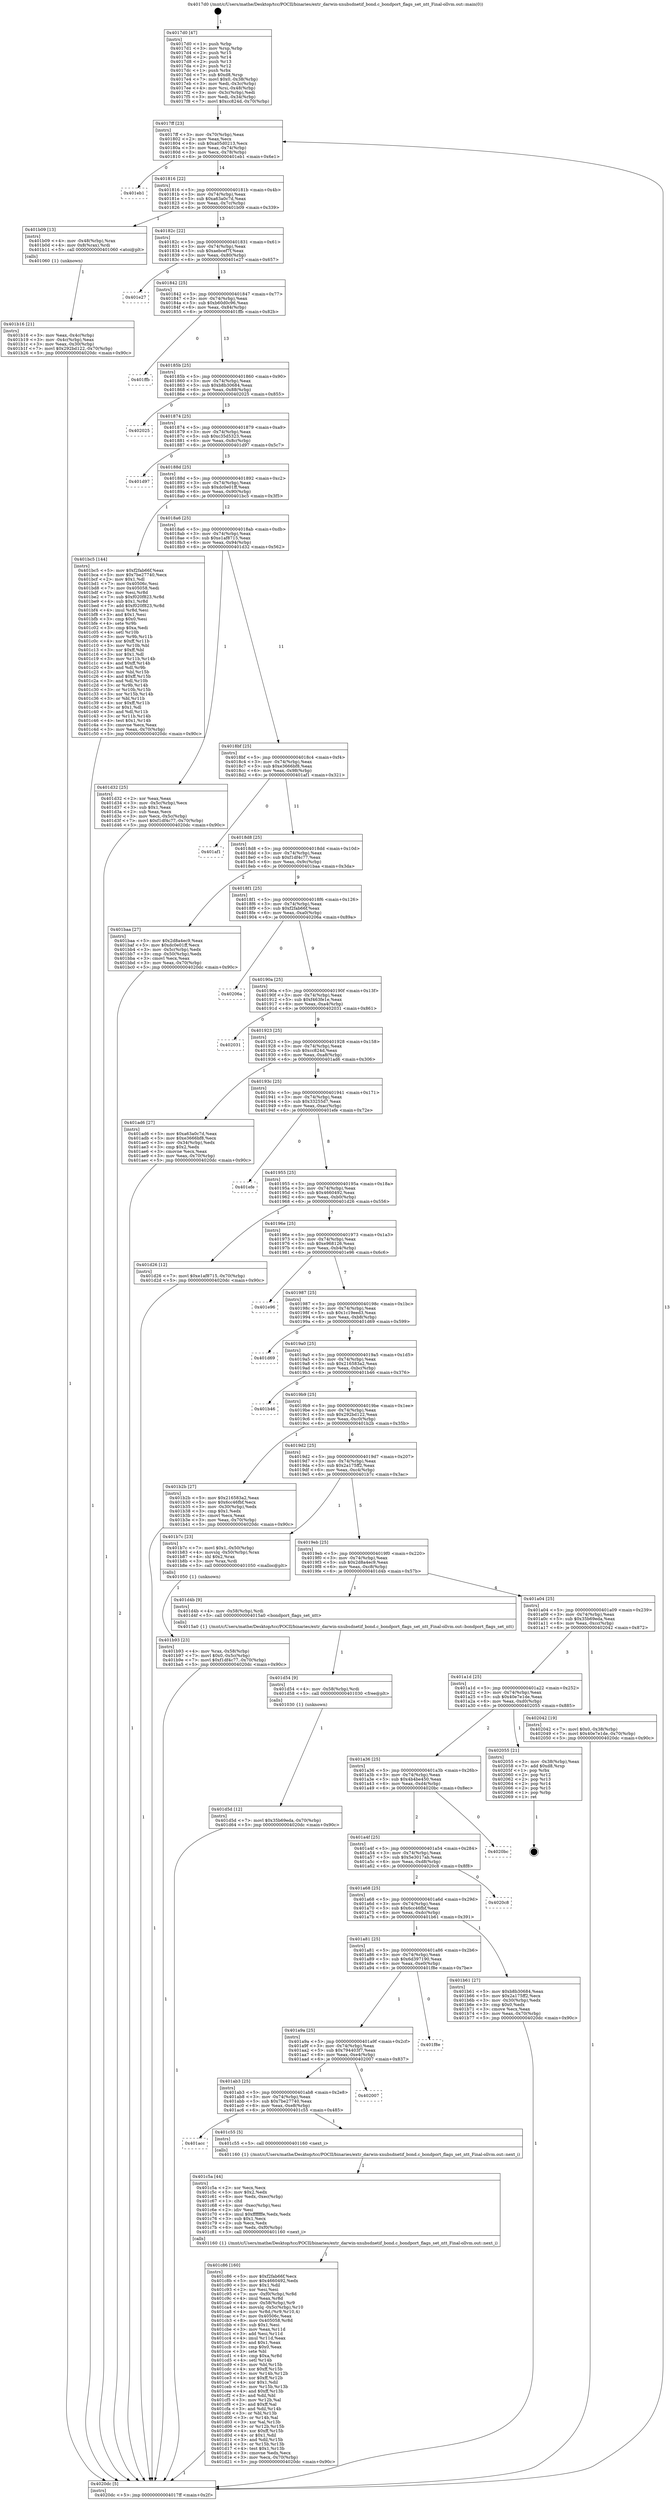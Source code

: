 digraph "0x4017d0" {
  label = "0x4017d0 (/mnt/c/Users/mathe/Desktop/tcc/POCII/binaries/extr_darwin-xnubsdnetif_bond.c_bondport_flags_set_ntt_Final-ollvm.out::main(0))"
  labelloc = "t"
  node[shape=record]

  Entry [label="",width=0.3,height=0.3,shape=circle,fillcolor=black,style=filled]
  "0x4017ff" [label="{
     0x4017ff [23]\l
     | [instrs]\l
     &nbsp;&nbsp;0x4017ff \<+3\>: mov -0x70(%rbp),%eax\l
     &nbsp;&nbsp;0x401802 \<+2\>: mov %eax,%ecx\l
     &nbsp;&nbsp;0x401804 \<+6\>: sub $0xa05d0213,%ecx\l
     &nbsp;&nbsp;0x40180a \<+3\>: mov %eax,-0x74(%rbp)\l
     &nbsp;&nbsp;0x40180d \<+3\>: mov %ecx,-0x78(%rbp)\l
     &nbsp;&nbsp;0x401810 \<+6\>: je 0000000000401eb1 \<main+0x6e1\>\l
  }"]
  "0x401eb1" [label="{
     0x401eb1\l
  }", style=dashed]
  "0x401816" [label="{
     0x401816 [22]\l
     | [instrs]\l
     &nbsp;&nbsp;0x401816 \<+5\>: jmp 000000000040181b \<main+0x4b\>\l
     &nbsp;&nbsp;0x40181b \<+3\>: mov -0x74(%rbp),%eax\l
     &nbsp;&nbsp;0x40181e \<+5\>: sub $0xa63a0c7d,%eax\l
     &nbsp;&nbsp;0x401823 \<+3\>: mov %eax,-0x7c(%rbp)\l
     &nbsp;&nbsp;0x401826 \<+6\>: je 0000000000401b09 \<main+0x339\>\l
  }"]
  Exit [label="",width=0.3,height=0.3,shape=circle,fillcolor=black,style=filled,peripheries=2]
  "0x401b09" [label="{
     0x401b09 [13]\l
     | [instrs]\l
     &nbsp;&nbsp;0x401b09 \<+4\>: mov -0x48(%rbp),%rax\l
     &nbsp;&nbsp;0x401b0d \<+4\>: mov 0x8(%rax),%rdi\l
     &nbsp;&nbsp;0x401b11 \<+5\>: call 0000000000401060 \<atoi@plt\>\l
     | [calls]\l
     &nbsp;&nbsp;0x401060 \{1\} (unknown)\l
  }"]
  "0x40182c" [label="{
     0x40182c [22]\l
     | [instrs]\l
     &nbsp;&nbsp;0x40182c \<+5\>: jmp 0000000000401831 \<main+0x61\>\l
     &nbsp;&nbsp;0x401831 \<+3\>: mov -0x74(%rbp),%eax\l
     &nbsp;&nbsp;0x401834 \<+5\>: sub $0xaebcef7f,%eax\l
     &nbsp;&nbsp;0x401839 \<+3\>: mov %eax,-0x80(%rbp)\l
     &nbsp;&nbsp;0x40183c \<+6\>: je 0000000000401e27 \<main+0x657\>\l
  }"]
  "0x401d5d" [label="{
     0x401d5d [12]\l
     | [instrs]\l
     &nbsp;&nbsp;0x401d5d \<+7\>: movl $0x35b69eda,-0x70(%rbp)\l
     &nbsp;&nbsp;0x401d64 \<+5\>: jmp 00000000004020dc \<main+0x90c\>\l
  }"]
  "0x401e27" [label="{
     0x401e27\l
  }", style=dashed]
  "0x401842" [label="{
     0x401842 [25]\l
     | [instrs]\l
     &nbsp;&nbsp;0x401842 \<+5\>: jmp 0000000000401847 \<main+0x77\>\l
     &nbsp;&nbsp;0x401847 \<+3\>: mov -0x74(%rbp),%eax\l
     &nbsp;&nbsp;0x40184a \<+5\>: sub $0xb60d0c96,%eax\l
     &nbsp;&nbsp;0x40184f \<+6\>: mov %eax,-0x84(%rbp)\l
     &nbsp;&nbsp;0x401855 \<+6\>: je 0000000000401ffb \<main+0x82b\>\l
  }"]
  "0x401d54" [label="{
     0x401d54 [9]\l
     | [instrs]\l
     &nbsp;&nbsp;0x401d54 \<+4\>: mov -0x58(%rbp),%rdi\l
     &nbsp;&nbsp;0x401d58 \<+5\>: call 0000000000401030 \<free@plt\>\l
     | [calls]\l
     &nbsp;&nbsp;0x401030 \{1\} (unknown)\l
  }"]
  "0x401ffb" [label="{
     0x401ffb\l
  }", style=dashed]
  "0x40185b" [label="{
     0x40185b [25]\l
     | [instrs]\l
     &nbsp;&nbsp;0x40185b \<+5\>: jmp 0000000000401860 \<main+0x90\>\l
     &nbsp;&nbsp;0x401860 \<+3\>: mov -0x74(%rbp),%eax\l
     &nbsp;&nbsp;0x401863 \<+5\>: sub $0xb8b30684,%eax\l
     &nbsp;&nbsp;0x401868 \<+6\>: mov %eax,-0x88(%rbp)\l
     &nbsp;&nbsp;0x40186e \<+6\>: je 0000000000402025 \<main+0x855\>\l
  }"]
  "0x401c86" [label="{
     0x401c86 [160]\l
     | [instrs]\l
     &nbsp;&nbsp;0x401c86 \<+5\>: mov $0xf2fab66f,%ecx\l
     &nbsp;&nbsp;0x401c8b \<+5\>: mov $0x4660492,%edx\l
     &nbsp;&nbsp;0x401c90 \<+3\>: mov $0x1,%dil\l
     &nbsp;&nbsp;0x401c93 \<+2\>: xor %esi,%esi\l
     &nbsp;&nbsp;0x401c95 \<+7\>: mov -0xf0(%rbp),%r8d\l
     &nbsp;&nbsp;0x401c9c \<+4\>: imul %eax,%r8d\l
     &nbsp;&nbsp;0x401ca0 \<+4\>: mov -0x58(%rbp),%r9\l
     &nbsp;&nbsp;0x401ca4 \<+4\>: movslq -0x5c(%rbp),%r10\l
     &nbsp;&nbsp;0x401ca8 \<+4\>: mov %r8d,(%r9,%r10,4)\l
     &nbsp;&nbsp;0x401cac \<+7\>: mov 0x40506c,%eax\l
     &nbsp;&nbsp;0x401cb3 \<+8\>: mov 0x405058,%r8d\l
     &nbsp;&nbsp;0x401cbb \<+3\>: sub $0x1,%esi\l
     &nbsp;&nbsp;0x401cbe \<+3\>: mov %eax,%r11d\l
     &nbsp;&nbsp;0x401cc1 \<+3\>: add %esi,%r11d\l
     &nbsp;&nbsp;0x401cc4 \<+4\>: imul %r11d,%eax\l
     &nbsp;&nbsp;0x401cc8 \<+3\>: and $0x1,%eax\l
     &nbsp;&nbsp;0x401ccb \<+3\>: cmp $0x0,%eax\l
     &nbsp;&nbsp;0x401cce \<+3\>: sete %bl\l
     &nbsp;&nbsp;0x401cd1 \<+4\>: cmp $0xa,%r8d\l
     &nbsp;&nbsp;0x401cd5 \<+4\>: setl %r14b\l
     &nbsp;&nbsp;0x401cd9 \<+3\>: mov %bl,%r15b\l
     &nbsp;&nbsp;0x401cdc \<+4\>: xor $0xff,%r15b\l
     &nbsp;&nbsp;0x401ce0 \<+3\>: mov %r14b,%r12b\l
     &nbsp;&nbsp;0x401ce3 \<+4\>: xor $0xff,%r12b\l
     &nbsp;&nbsp;0x401ce7 \<+4\>: xor $0x1,%dil\l
     &nbsp;&nbsp;0x401ceb \<+3\>: mov %r15b,%r13b\l
     &nbsp;&nbsp;0x401cee \<+4\>: and $0xff,%r13b\l
     &nbsp;&nbsp;0x401cf2 \<+3\>: and %dil,%bl\l
     &nbsp;&nbsp;0x401cf5 \<+3\>: mov %r12b,%al\l
     &nbsp;&nbsp;0x401cf8 \<+2\>: and $0xff,%al\l
     &nbsp;&nbsp;0x401cfa \<+3\>: and %dil,%r14b\l
     &nbsp;&nbsp;0x401cfd \<+3\>: or %bl,%r13b\l
     &nbsp;&nbsp;0x401d00 \<+3\>: or %r14b,%al\l
     &nbsp;&nbsp;0x401d03 \<+3\>: xor %al,%r13b\l
     &nbsp;&nbsp;0x401d06 \<+3\>: or %r12b,%r15b\l
     &nbsp;&nbsp;0x401d09 \<+4\>: xor $0xff,%r15b\l
     &nbsp;&nbsp;0x401d0d \<+4\>: or $0x1,%dil\l
     &nbsp;&nbsp;0x401d11 \<+3\>: and %dil,%r15b\l
     &nbsp;&nbsp;0x401d14 \<+3\>: or %r15b,%r13b\l
     &nbsp;&nbsp;0x401d17 \<+4\>: test $0x1,%r13b\l
     &nbsp;&nbsp;0x401d1b \<+3\>: cmovne %edx,%ecx\l
     &nbsp;&nbsp;0x401d1e \<+3\>: mov %ecx,-0x70(%rbp)\l
     &nbsp;&nbsp;0x401d21 \<+5\>: jmp 00000000004020dc \<main+0x90c\>\l
  }"]
  "0x402025" [label="{
     0x402025\l
  }", style=dashed]
  "0x401874" [label="{
     0x401874 [25]\l
     | [instrs]\l
     &nbsp;&nbsp;0x401874 \<+5\>: jmp 0000000000401879 \<main+0xa9\>\l
     &nbsp;&nbsp;0x401879 \<+3\>: mov -0x74(%rbp),%eax\l
     &nbsp;&nbsp;0x40187c \<+5\>: sub $0xc35d5323,%eax\l
     &nbsp;&nbsp;0x401881 \<+6\>: mov %eax,-0x8c(%rbp)\l
     &nbsp;&nbsp;0x401887 \<+6\>: je 0000000000401d97 \<main+0x5c7\>\l
  }"]
  "0x401c5a" [label="{
     0x401c5a [44]\l
     | [instrs]\l
     &nbsp;&nbsp;0x401c5a \<+2\>: xor %ecx,%ecx\l
     &nbsp;&nbsp;0x401c5c \<+5\>: mov $0x2,%edx\l
     &nbsp;&nbsp;0x401c61 \<+6\>: mov %edx,-0xec(%rbp)\l
     &nbsp;&nbsp;0x401c67 \<+1\>: cltd\l
     &nbsp;&nbsp;0x401c68 \<+6\>: mov -0xec(%rbp),%esi\l
     &nbsp;&nbsp;0x401c6e \<+2\>: idiv %esi\l
     &nbsp;&nbsp;0x401c70 \<+6\>: imul $0xfffffffe,%edx,%edx\l
     &nbsp;&nbsp;0x401c76 \<+3\>: sub $0x1,%ecx\l
     &nbsp;&nbsp;0x401c79 \<+2\>: sub %ecx,%edx\l
     &nbsp;&nbsp;0x401c7b \<+6\>: mov %edx,-0xf0(%rbp)\l
     &nbsp;&nbsp;0x401c81 \<+5\>: call 0000000000401160 \<next_i\>\l
     | [calls]\l
     &nbsp;&nbsp;0x401160 \{1\} (/mnt/c/Users/mathe/Desktop/tcc/POCII/binaries/extr_darwin-xnubsdnetif_bond.c_bondport_flags_set_ntt_Final-ollvm.out::next_i)\l
  }"]
  "0x401d97" [label="{
     0x401d97\l
  }", style=dashed]
  "0x40188d" [label="{
     0x40188d [25]\l
     | [instrs]\l
     &nbsp;&nbsp;0x40188d \<+5\>: jmp 0000000000401892 \<main+0xc2\>\l
     &nbsp;&nbsp;0x401892 \<+3\>: mov -0x74(%rbp),%eax\l
     &nbsp;&nbsp;0x401895 \<+5\>: sub $0xdc0e01ff,%eax\l
     &nbsp;&nbsp;0x40189a \<+6\>: mov %eax,-0x90(%rbp)\l
     &nbsp;&nbsp;0x4018a0 \<+6\>: je 0000000000401bc5 \<main+0x3f5\>\l
  }"]
  "0x401acc" [label="{
     0x401acc\l
  }", style=dashed]
  "0x401bc5" [label="{
     0x401bc5 [144]\l
     | [instrs]\l
     &nbsp;&nbsp;0x401bc5 \<+5\>: mov $0xf2fab66f,%eax\l
     &nbsp;&nbsp;0x401bca \<+5\>: mov $0x7be27740,%ecx\l
     &nbsp;&nbsp;0x401bcf \<+2\>: mov $0x1,%dl\l
     &nbsp;&nbsp;0x401bd1 \<+7\>: mov 0x40506c,%esi\l
     &nbsp;&nbsp;0x401bd8 \<+7\>: mov 0x405058,%edi\l
     &nbsp;&nbsp;0x401bdf \<+3\>: mov %esi,%r8d\l
     &nbsp;&nbsp;0x401be2 \<+7\>: sub $0xf020f823,%r8d\l
     &nbsp;&nbsp;0x401be9 \<+4\>: sub $0x1,%r8d\l
     &nbsp;&nbsp;0x401bed \<+7\>: add $0xf020f823,%r8d\l
     &nbsp;&nbsp;0x401bf4 \<+4\>: imul %r8d,%esi\l
     &nbsp;&nbsp;0x401bf8 \<+3\>: and $0x1,%esi\l
     &nbsp;&nbsp;0x401bfb \<+3\>: cmp $0x0,%esi\l
     &nbsp;&nbsp;0x401bfe \<+4\>: sete %r9b\l
     &nbsp;&nbsp;0x401c02 \<+3\>: cmp $0xa,%edi\l
     &nbsp;&nbsp;0x401c05 \<+4\>: setl %r10b\l
     &nbsp;&nbsp;0x401c09 \<+3\>: mov %r9b,%r11b\l
     &nbsp;&nbsp;0x401c0c \<+4\>: xor $0xff,%r11b\l
     &nbsp;&nbsp;0x401c10 \<+3\>: mov %r10b,%bl\l
     &nbsp;&nbsp;0x401c13 \<+3\>: xor $0xff,%bl\l
     &nbsp;&nbsp;0x401c16 \<+3\>: xor $0x1,%dl\l
     &nbsp;&nbsp;0x401c19 \<+3\>: mov %r11b,%r14b\l
     &nbsp;&nbsp;0x401c1c \<+4\>: and $0xff,%r14b\l
     &nbsp;&nbsp;0x401c20 \<+3\>: and %dl,%r9b\l
     &nbsp;&nbsp;0x401c23 \<+3\>: mov %bl,%r15b\l
     &nbsp;&nbsp;0x401c26 \<+4\>: and $0xff,%r15b\l
     &nbsp;&nbsp;0x401c2a \<+3\>: and %dl,%r10b\l
     &nbsp;&nbsp;0x401c2d \<+3\>: or %r9b,%r14b\l
     &nbsp;&nbsp;0x401c30 \<+3\>: or %r10b,%r15b\l
     &nbsp;&nbsp;0x401c33 \<+3\>: xor %r15b,%r14b\l
     &nbsp;&nbsp;0x401c36 \<+3\>: or %bl,%r11b\l
     &nbsp;&nbsp;0x401c39 \<+4\>: xor $0xff,%r11b\l
     &nbsp;&nbsp;0x401c3d \<+3\>: or $0x1,%dl\l
     &nbsp;&nbsp;0x401c40 \<+3\>: and %dl,%r11b\l
     &nbsp;&nbsp;0x401c43 \<+3\>: or %r11b,%r14b\l
     &nbsp;&nbsp;0x401c46 \<+4\>: test $0x1,%r14b\l
     &nbsp;&nbsp;0x401c4a \<+3\>: cmovne %ecx,%eax\l
     &nbsp;&nbsp;0x401c4d \<+3\>: mov %eax,-0x70(%rbp)\l
     &nbsp;&nbsp;0x401c50 \<+5\>: jmp 00000000004020dc \<main+0x90c\>\l
  }"]
  "0x4018a6" [label="{
     0x4018a6 [25]\l
     | [instrs]\l
     &nbsp;&nbsp;0x4018a6 \<+5\>: jmp 00000000004018ab \<main+0xdb\>\l
     &nbsp;&nbsp;0x4018ab \<+3\>: mov -0x74(%rbp),%eax\l
     &nbsp;&nbsp;0x4018ae \<+5\>: sub $0xe1af8715,%eax\l
     &nbsp;&nbsp;0x4018b3 \<+6\>: mov %eax,-0x94(%rbp)\l
     &nbsp;&nbsp;0x4018b9 \<+6\>: je 0000000000401d32 \<main+0x562\>\l
  }"]
  "0x401c55" [label="{
     0x401c55 [5]\l
     | [instrs]\l
     &nbsp;&nbsp;0x401c55 \<+5\>: call 0000000000401160 \<next_i\>\l
     | [calls]\l
     &nbsp;&nbsp;0x401160 \{1\} (/mnt/c/Users/mathe/Desktop/tcc/POCII/binaries/extr_darwin-xnubsdnetif_bond.c_bondport_flags_set_ntt_Final-ollvm.out::next_i)\l
  }"]
  "0x401d32" [label="{
     0x401d32 [25]\l
     | [instrs]\l
     &nbsp;&nbsp;0x401d32 \<+2\>: xor %eax,%eax\l
     &nbsp;&nbsp;0x401d34 \<+3\>: mov -0x5c(%rbp),%ecx\l
     &nbsp;&nbsp;0x401d37 \<+3\>: sub $0x1,%eax\l
     &nbsp;&nbsp;0x401d3a \<+2\>: sub %eax,%ecx\l
     &nbsp;&nbsp;0x401d3c \<+3\>: mov %ecx,-0x5c(%rbp)\l
     &nbsp;&nbsp;0x401d3f \<+7\>: movl $0xf1df4c77,-0x70(%rbp)\l
     &nbsp;&nbsp;0x401d46 \<+5\>: jmp 00000000004020dc \<main+0x90c\>\l
  }"]
  "0x4018bf" [label="{
     0x4018bf [25]\l
     | [instrs]\l
     &nbsp;&nbsp;0x4018bf \<+5\>: jmp 00000000004018c4 \<main+0xf4\>\l
     &nbsp;&nbsp;0x4018c4 \<+3\>: mov -0x74(%rbp),%eax\l
     &nbsp;&nbsp;0x4018c7 \<+5\>: sub $0xe3666bf8,%eax\l
     &nbsp;&nbsp;0x4018cc \<+6\>: mov %eax,-0x98(%rbp)\l
     &nbsp;&nbsp;0x4018d2 \<+6\>: je 0000000000401af1 \<main+0x321\>\l
  }"]
  "0x401ab3" [label="{
     0x401ab3 [25]\l
     | [instrs]\l
     &nbsp;&nbsp;0x401ab3 \<+5\>: jmp 0000000000401ab8 \<main+0x2e8\>\l
     &nbsp;&nbsp;0x401ab8 \<+3\>: mov -0x74(%rbp),%eax\l
     &nbsp;&nbsp;0x401abb \<+5\>: sub $0x7be27740,%eax\l
     &nbsp;&nbsp;0x401ac0 \<+6\>: mov %eax,-0xe8(%rbp)\l
     &nbsp;&nbsp;0x401ac6 \<+6\>: je 0000000000401c55 \<main+0x485\>\l
  }"]
  "0x401af1" [label="{
     0x401af1\l
  }", style=dashed]
  "0x4018d8" [label="{
     0x4018d8 [25]\l
     | [instrs]\l
     &nbsp;&nbsp;0x4018d8 \<+5\>: jmp 00000000004018dd \<main+0x10d\>\l
     &nbsp;&nbsp;0x4018dd \<+3\>: mov -0x74(%rbp),%eax\l
     &nbsp;&nbsp;0x4018e0 \<+5\>: sub $0xf1df4c77,%eax\l
     &nbsp;&nbsp;0x4018e5 \<+6\>: mov %eax,-0x9c(%rbp)\l
     &nbsp;&nbsp;0x4018eb \<+6\>: je 0000000000401baa \<main+0x3da\>\l
  }"]
  "0x402007" [label="{
     0x402007\l
  }", style=dashed]
  "0x401baa" [label="{
     0x401baa [27]\l
     | [instrs]\l
     &nbsp;&nbsp;0x401baa \<+5\>: mov $0x2d8a4ec9,%eax\l
     &nbsp;&nbsp;0x401baf \<+5\>: mov $0xdc0e01ff,%ecx\l
     &nbsp;&nbsp;0x401bb4 \<+3\>: mov -0x5c(%rbp),%edx\l
     &nbsp;&nbsp;0x401bb7 \<+3\>: cmp -0x50(%rbp),%edx\l
     &nbsp;&nbsp;0x401bba \<+3\>: cmovl %ecx,%eax\l
     &nbsp;&nbsp;0x401bbd \<+3\>: mov %eax,-0x70(%rbp)\l
     &nbsp;&nbsp;0x401bc0 \<+5\>: jmp 00000000004020dc \<main+0x90c\>\l
  }"]
  "0x4018f1" [label="{
     0x4018f1 [25]\l
     | [instrs]\l
     &nbsp;&nbsp;0x4018f1 \<+5\>: jmp 00000000004018f6 \<main+0x126\>\l
     &nbsp;&nbsp;0x4018f6 \<+3\>: mov -0x74(%rbp),%eax\l
     &nbsp;&nbsp;0x4018f9 \<+5\>: sub $0xf2fab66f,%eax\l
     &nbsp;&nbsp;0x4018fe \<+6\>: mov %eax,-0xa0(%rbp)\l
     &nbsp;&nbsp;0x401904 \<+6\>: je 000000000040206a \<main+0x89a\>\l
  }"]
  "0x401a9a" [label="{
     0x401a9a [25]\l
     | [instrs]\l
     &nbsp;&nbsp;0x401a9a \<+5\>: jmp 0000000000401a9f \<main+0x2cf\>\l
     &nbsp;&nbsp;0x401a9f \<+3\>: mov -0x74(%rbp),%eax\l
     &nbsp;&nbsp;0x401aa2 \<+5\>: sub $0x794403f7,%eax\l
     &nbsp;&nbsp;0x401aa7 \<+6\>: mov %eax,-0xe4(%rbp)\l
     &nbsp;&nbsp;0x401aad \<+6\>: je 0000000000402007 \<main+0x837\>\l
  }"]
  "0x40206a" [label="{
     0x40206a\l
  }", style=dashed]
  "0x40190a" [label="{
     0x40190a [25]\l
     | [instrs]\l
     &nbsp;&nbsp;0x40190a \<+5\>: jmp 000000000040190f \<main+0x13f\>\l
     &nbsp;&nbsp;0x40190f \<+3\>: mov -0x74(%rbp),%eax\l
     &nbsp;&nbsp;0x401912 \<+5\>: sub $0xf463fe1e,%eax\l
     &nbsp;&nbsp;0x401917 \<+6\>: mov %eax,-0xa4(%rbp)\l
     &nbsp;&nbsp;0x40191d \<+6\>: je 0000000000402031 \<main+0x861\>\l
  }"]
  "0x401f8e" [label="{
     0x401f8e\l
  }", style=dashed]
  "0x402031" [label="{
     0x402031\l
  }", style=dashed]
  "0x401923" [label="{
     0x401923 [25]\l
     | [instrs]\l
     &nbsp;&nbsp;0x401923 \<+5\>: jmp 0000000000401928 \<main+0x158\>\l
     &nbsp;&nbsp;0x401928 \<+3\>: mov -0x74(%rbp),%eax\l
     &nbsp;&nbsp;0x40192b \<+5\>: sub $0xcc824d,%eax\l
     &nbsp;&nbsp;0x401930 \<+6\>: mov %eax,-0xa8(%rbp)\l
     &nbsp;&nbsp;0x401936 \<+6\>: je 0000000000401ad6 \<main+0x306\>\l
  }"]
  "0x401b93" [label="{
     0x401b93 [23]\l
     | [instrs]\l
     &nbsp;&nbsp;0x401b93 \<+4\>: mov %rax,-0x58(%rbp)\l
     &nbsp;&nbsp;0x401b97 \<+7\>: movl $0x0,-0x5c(%rbp)\l
     &nbsp;&nbsp;0x401b9e \<+7\>: movl $0xf1df4c77,-0x70(%rbp)\l
     &nbsp;&nbsp;0x401ba5 \<+5\>: jmp 00000000004020dc \<main+0x90c\>\l
  }"]
  "0x401ad6" [label="{
     0x401ad6 [27]\l
     | [instrs]\l
     &nbsp;&nbsp;0x401ad6 \<+5\>: mov $0xa63a0c7d,%eax\l
     &nbsp;&nbsp;0x401adb \<+5\>: mov $0xe3666bf8,%ecx\l
     &nbsp;&nbsp;0x401ae0 \<+3\>: mov -0x34(%rbp),%edx\l
     &nbsp;&nbsp;0x401ae3 \<+3\>: cmp $0x2,%edx\l
     &nbsp;&nbsp;0x401ae6 \<+3\>: cmovne %ecx,%eax\l
     &nbsp;&nbsp;0x401ae9 \<+3\>: mov %eax,-0x70(%rbp)\l
     &nbsp;&nbsp;0x401aec \<+5\>: jmp 00000000004020dc \<main+0x90c\>\l
  }"]
  "0x40193c" [label="{
     0x40193c [25]\l
     | [instrs]\l
     &nbsp;&nbsp;0x40193c \<+5\>: jmp 0000000000401941 \<main+0x171\>\l
     &nbsp;&nbsp;0x401941 \<+3\>: mov -0x74(%rbp),%eax\l
     &nbsp;&nbsp;0x401944 \<+5\>: sub $0x33255d7,%eax\l
     &nbsp;&nbsp;0x401949 \<+6\>: mov %eax,-0xac(%rbp)\l
     &nbsp;&nbsp;0x40194f \<+6\>: je 0000000000401efe \<main+0x72e\>\l
  }"]
  "0x4020dc" [label="{
     0x4020dc [5]\l
     | [instrs]\l
     &nbsp;&nbsp;0x4020dc \<+5\>: jmp 00000000004017ff \<main+0x2f\>\l
  }"]
  "0x4017d0" [label="{
     0x4017d0 [47]\l
     | [instrs]\l
     &nbsp;&nbsp;0x4017d0 \<+1\>: push %rbp\l
     &nbsp;&nbsp;0x4017d1 \<+3\>: mov %rsp,%rbp\l
     &nbsp;&nbsp;0x4017d4 \<+2\>: push %r15\l
     &nbsp;&nbsp;0x4017d6 \<+2\>: push %r14\l
     &nbsp;&nbsp;0x4017d8 \<+2\>: push %r13\l
     &nbsp;&nbsp;0x4017da \<+2\>: push %r12\l
     &nbsp;&nbsp;0x4017dc \<+1\>: push %rbx\l
     &nbsp;&nbsp;0x4017dd \<+7\>: sub $0xd8,%rsp\l
     &nbsp;&nbsp;0x4017e4 \<+7\>: movl $0x0,-0x38(%rbp)\l
     &nbsp;&nbsp;0x4017eb \<+3\>: mov %edi,-0x3c(%rbp)\l
     &nbsp;&nbsp;0x4017ee \<+4\>: mov %rsi,-0x48(%rbp)\l
     &nbsp;&nbsp;0x4017f2 \<+3\>: mov -0x3c(%rbp),%edi\l
     &nbsp;&nbsp;0x4017f5 \<+3\>: mov %edi,-0x34(%rbp)\l
     &nbsp;&nbsp;0x4017f8 \<+7\>: movl $0xcc824d,-0x70(%rbp)\l
  }"]
  "0x401b16" [label="{
     0x401b16 [21]\l
     | [instrs]\l
     &nbsp;&nbsp;0x401b16 \<+3\>: mov %eax,-0x4c(%rbp)\l
     &nbsp;&nbsp;0x401b19 \<+3\>: mov -0x4c(%rbp),%eax\l
     &nbsp;&nbsp;0x401b1c \<+3\>: mov %eax,-0x30(%rbp)\l
     &nbsp;&nbsp;0x401b1f \<+7\>: movl $0x292bd122,-0x70(%rbp)\l
     &nbsp;&nbsp;0x401b26 \<+5\>: jmp 00000000004020dc \<main+0x90c\>\l
  }"]
  "0x401a81" [label="{
     0x401a81 [25]\l
     | [instrs]\l
     &nbsp;&nbsp;0x401a81 \<+5\>: jmp 0000000000401a86 \<main+0x2b6\>\l
     &nbsp;&nbsp;0x401a86 \<+3\>: mov -0x74(%rbp),%eax\l
     &nbsp;&nbsp;0x401a89 \<+5\>: sub $0x6d397190,%eax\l
     &nbsp;&nbsp;0x401a8e \<+6\>: mov %eax,-0xe0(%rbp)\l
     &nbsp;&nbsp;0x401a94 \<+6\>: je 0000000000401f8e \<main+0x7be\>\l
  }"]
  "0x401efe" [label="{
     0x401efe\l
  }", style=dashed]
  "0x401955" [label="{
     0x401955 [25]\l
     | [instrs]\l
     &nbsp;&nbsp;0x401955 \<+5\>: jmp 000000000040195a \<main+0x18a\>\l
     &nbsp;&nbsp;0x40195a \<+3\>: mov -0x74(%rbp),%eax\l
     &nbsp;&nbsp;0x40195d \<+5\>: sub $0x4660492,%eax\l
     &nbsp;&nbsp;0x401962 \<+6\>: mov %eax,-0xb0(%rbp)\l
     &nbsp;&nbsp;0x401968 \<+6\>: je 0000000000401d26 \<main+0x556\>\l
  }"]
  "0x401b61" [label="{
     0x401b61 [27]\l
     | [instrs]\l
     &nbsp;&nbsp;0x401b61 \<+5\>: mov $0xb8b30684,%eax\l
     &nbsp;&nbsp;0x401b66 \<+5\>: mov $0x2a175ff2,%ecx\l
     &nbsp;&nbsp;0x401b6b \<+3\>: mov -0x30(%rbp),%edx\l
     &nbsp;&nbsp;0x401b6e \<+3\>: cmp $0x0,%edx\l
     &nbsp;&nbsp;0x401b71 \<+3\>: cmove %ecx,%eax\l
     &nbsp;&nbsp;0x401b74 \<+3\>: mov %eax,-0x70(%rbp)\l
     &nbsp;&nbsp;0x401b77 \<+5\>: jmp 00000000004020dc \<main+0x90c\>\l
  }"]
  "0x401d26" [label="{
     0x401d26 [12]\l
     | [instrs]\l
     &nbsp;&nbsp;0x401d26 \<+7\>: movl $0xe1af8715,-0x70(%rbp)\l
     &nbsp;&nbsp;0x401d2d \<+5\>: jmp 00000000004020dc \<main+0x90c\>\l
  }"]
  "0x40196e" [label="{
     0x40196e [25]\l
     | [instrs]\l
     &nbsp;&nbsp;0x40196e \<+5\>: jmp 0000000000401973 \<main+0x1a3\>\l
     &nbsp;&nbsp;0x401973 \<+3\>: mov -0x74(%rbp),%eax\l
     &nbsp;&nbsp;0x401976 \<+5\>: sub $0xe968126,%eax\l
     &nbsp;&nbsp;0x40197b \<+6\>: mov %eax,-0xb4(%rbp)\l
     &nbsp;&nbsp;0x401981 \<+6\>: je 0000000000401e96 \<main+0x6c6\>\l
  }"]
  "0x401a68" [label="{
     0x401a68 [25]\l
     | [instrs]\l
     &nbsp;&nbsp;0x401a68 \<+5\>: jmp 0000000000401a6d \<main+0x29d\>\l
     &nbsp;&nbsp;0x401a6d \<+3\>: mov -0x74(%rbp),%eax\l
     &nbsp;&nbsp;0x401a70 \<+5\>: sub $0x6cc46fbf,%eax\l
     &nbsp;&nbsp;0x401a75 \<+6\>: mov %eax,-0xdc(%rbp)\l
     &nbsp;&nbsp;0x401a7b \<+6\>: je 0000000000401b61 \<main+0x391\>\l
  }"]
  "0x401e96" [label="{
     0x401e96\l
  }", style=dashed]
  "0x401987" [label="{
     0x401987 [25]\l
     | [instrs]\l
     &nbsp;&nbsp;0x401987 \<+5\>: jmp 000000000040198c \<main+0x1bc\>\l
     &nbsp;&nbsp;0x40198c \<+3\>: mov -0x74(%rbp),%eax\l
     &nbsp;&nbsp;0x40198f \<+5\>: sub $0x1c19eed3,%eax\l
     &nbsp;&nbsp;0x401994 \<+6\>: mov %eax,-0xb8(%rbp)\l
     &nbsp;&nbsp;0x40199a \<+6\>: je 0000000000401d69 \<main+0x599\>\l
  }"]
  "0x4020c8" [label="{
     0x4020c8\l
  }", style=dashed]
  "0x401d69" [label="{
     0x401d69\l
  }", style=dashed]
  "0x4019a0" [label="{
     0x4019a0 [25]\l
     | [instrs]\l
     &nbsp;&nbsp;0x4019a0 \<+5\>: jmp 00000000004019a5 \<main+0x1d5\>\l
     &nbsp;&nbsp;0x4019a5 \<+3\>: mov -0x74(%rbp),%eax\l
     &nbsp;&nbsp;0x4019a8 \<+5\>: sub $0x216583a2,%eax\l
     &nbsp;&nbsp;0x4019ad \<+6\>: mov %eax,-0xbc(%rbp)\l
     &nbsp;&nbsp;0x4019b3 \<+6\>: je 0000000000401b46 \<main+0x376\>\l
  }"]
  "0x401a4f" [label="{
     0x401a4f [25]\l
     | [instrs]\l
     &nbsp;&nbsp;0x401a4f \<+5\>: jmp 0000000000401a54 \<main+0x284\>\l
     &nbsp;&nbsp;0x401a54 \<+3\>: mov -0x74(%rbp),%eax\l
     &nbsp;&nbsp;0x401a57 \<+5\>: sub $0x5e3017ab,%eax\l
     &nbsp;&nbsp;0x401a5c \<+6\>: mov %eax,-0xd8(%rbp)\l
     &nbsp;&nbsp;0x401a62 \<+6\>: je 00000000004020c8 \<main+0x8f8\>\l
  }"]
  "0x401b46" [label="{
     0x401b46\l
  }", style=dashed]
  "0x4019b9" [label="{
     0x4019b9 [25]\l
     | [instrs]\l
     &nbsp;&nbsp;0x4019b9 \<+5\>: jmp 00000000004019be \<main+0x1ee\>\l
     &nbsp;&nbsp;0x4019be \<+3\>: mov -0x74(%rbp),%eax\l
     &nbsp;&nbsp;0x4019c1 \<+5\>: sub $0x292bd122,%eax\l
     &nbsp;&nbsp;0x4019c6 \<+6\>: mov %eax,-0xc0(%rbp)\l
     &nbsp;&nbsp;0x4019cc \<+6\>: je 0000000000401b2b \<main+0x35b\>\l
  }"]
  "0x4020bc" [label="{
     0x4020bc\l
  }", style=dashed]
  "0x401b2b" [label="{
     0x401b2b [27]\l
     | [instrs]\l
     &nbsp;&nbsp;0x401b2b \<+5\>: mov $0x216583a2,%eax\l
     &nbsp;&nbsp;0x401b30 \<+5\>: mov $0x6cc46fbf,%ecx\l
     &nbsp;&nbsp;0x401b35 \<+3\>: mov -0x30(%rbp),%edx\l
     &nbsp;&nbsp;0x401b38 \<+3\>: cmp $0x1,%edx\l
     &nbsp;&nbsp;0x401b3b \<+3\>: cmovl %ecx,%eax\l
     &nbsp;&nbsp;0x401b3e \<+3\>: mov %eax,-0x70(%rbp)\l
     &nbsp;&nbsp;0x401b41 \<+5\>: jmp 00000000004020dc \<main+0x90c\>\l
  }"]
  "0x4019d2" [label="{
     0x4019d2 [25]\l
     | [instrs]\l
     &nbsp;&nbsp;0x4019d2 \<+5\>: jmp 00000000004019d7 \<main+0x207\>\l
     &nbsp;&nbsp;0x4019d7 \<+3\>: mov -0x74(%rbp),%eax\l
     &nbsp;&nbsp;0x4019da \<+5\>: sub $0x2a175ff2,%eax\l
     &nbsp;&nbsp;0x4019df \<+6\>: mov %eax,-0xc4(%rbp)\l
     &nbsp;&nbsp;0x4019e5 \<+6\>: je 0000000000401b7c \<main+0x3ac\>\l
  }"]
  "0x401a36" [label="{
     0x401a36 [25]\l
     | [instrs]\l
     &nbsp;&nbsp;0x401a36 \<+5\>: jmp 0000000000401a3b \<main+0x26b\>\l
     &nbsp;&nbsp;0x401a3b \<+3\>: mov -0x74(%rbp),%eax\l
     &nbsp;&nbsp;0x401a3e \<+5\>: sub $0x4b4be450,%eax\l
     &nbsp;&nbsp;0x401a43 \<+6\>: mov %eax,-0xd4(%rbp)\l
     &nbsp;&nbsp;0x401a49 \<+6\>: je 00000000004020bc \<main+0x8ec\>\l
  }"]
  "0x401b7c" [label="{
     0x401b7c [23]\l
     | [instrs]\l
     &nbsp;&nbsp;0x401b7c \<+7\>: movl $0x1,-0x50(%rbp)\l
     &nbsp;&nbsp;0x401b83 \<+4\>: movslq -0x50(%rbp),%rax\l
     &nbsp;&nbsp;0x401b87 \<+4\>: shl $0x2,%rax\l
     &nbsp;&nbsp;0x401b8b \<+3\>: mov %rax,%rdi\l
     &nbsp;&nbsp;0x401b8e \<+5\>: call 0000000000401050 \<malloc@plt\>\l
     | [calls]\l
     &nbsp;&nbsp;0x401050 \{1\} (unknown)\l
  }"]
  "0x4019eb" [label="{
     0x4019eb [25]\l
     | [instrs]\l
     &nbsp;&nbsp;0x4019eb \<+5\>: jmp 00000000004019f0 \<main+0x220\>\l
     &nbsp;&nbsp;0x4019f0 \<+3\>: mov -0x74(%rbp),%eax\l
     &nbsp;&nbsp;0x4019f3 \<+5\>: sub $0x2d8a4ec9,%eax\l
     &nbsp;&nbsp;0x4019f8 \<+6\>: mov %eax,-0xc8(%rbp)\l
     &nbsp;&nbsp;0x4019fe \<+6\>: je 0000000000401d4b \<main+0x57b\>\l
  }"]
  "0x402055" [label="{
     0x402055 [21]\l
     | [instrs]\l
     &nbsp;&nbsp;0x402055 \<+3\>: mov -0x38(%rbp),%eax\l
     &nbsp;&nbsp;0x402058 \<+7\>: add $0xd8,%rsp\l
     &nbsp;&nbsp;0x40205f \<+1\>: pop %rbx\l
     &nbsp;&nbsp;0x402060 \<+2\>: pop %r12\l
     &nbsp;&nbsp;0x402062 \<+2\>: pop %r13\l
     &nbsp;&nbsp;0x402064 \<+2\>: pop %r14\l
     &nbsp;&nbsp;0x402066 \<+2\>: pop %r15\l
     &nbsp;&nbsp;0x402068 \<+1\>: pop %rbp\l
     &nbsp;&nbsp;0x402069 \<+1\>: ret\l
  }"]
  "0x401d4b" [label="{
     0x401d4b [9]\l
     | [instrs]\l
     &nbsp;&nbsp;0x401d4b \<+4\>: mov -0x58(%rbp),%rdi\l
     &nbsp;&nbsp;0x401d4f \<+5\>: call 00000000004015a0 \<bondport_flags_set_ntt\>\l
     | [calls]\l
     &nbsp;&nbsp;0x4015a0 \{1\} (/mnt/c/Users/mathe/Desktop/tcc/POCII/binaries/extr_darwin-xnubsdnetif_bond.c_bondport_flags_set_ntt_Final-ollvm.out::bondport_flags_set_ntt)\l
  }"]
  "0x401a04" [label="{
     0x401a04 [25]\l
     | [instrs]\l
     &nbsp;&nbsp;0x401a04 \<+5\>: jmp 0000000000401a09 \<main+0x239\>\l
     &nbsp;&nbsp;0x401a09 \<+3\>: mov -0x74(%rbp),%eax\l
     &nbsp;&nbsp;0x401a0c \<+5\>: sub $0x35b69eda,%eax\l
     &nbsp;&nbsp;0x401a11 \<+6\>: mov %eax,-0xcc(%rbp)\l
     &nbsp;&nbsp;0x401a17 \<+6\>: je 0000000000402042 \<main+0x872\>\l
  }"]
  "0x401a1d" [label="{
     0x401a1d [25]\l
     | [instrs]\l
     &nbsp;&nbsp;0x401a1d \<+5\>: jmp 0000000000401a22 \<main+0x252\>\l
     &nbsp;&nbsp;0x401a22 \<+3\>: mov -0x74(%rbp),%eax\l
     &nbsp;&nbsp;0x401a25 \<+5\>: sub $0x40e7e1de,%eax\l
     &nbsp;&nbsp;0x401a2a \<+6\>: mov %eax,-0xd0(%rbp)\l
     &nbsp;&nbsp;0x401a30 \<+6\>: je 0000000000402055 \<main+0x885\>\l
  }"]
  "0x402042" [label="{
     0x402042 [19]\l
     | [instrs]\l
     &nbsp;&nbsp;0x402042 \<+7\>: movl $0x0,-0x38(%rbp)\l
     &nbsp;&nbsp;0x402049 \<+7\>: movl $0x40e7e1de,-0x70(%rbp)\l
     &nbsp;&nbsp;0x402050 \<+5\>: jmp 00000000004020dc \<main+0x90c\>\l
  }"]
  Entry -> "0x4017d0" [label=" 1"]
  "0x4017ff" -> "0x401eb1" [label=" 0"]
  "0x4017ff" -> "0x401816" [label=" 14"]
  "0x402055" -> Exit [label=" 1"]
  "0x401816" -> "0x401b09" [label=" 1"]
  "0x401816" -> "0x40182c" [label=" 13"]
  "0x402042" -> "0x4020dc" [label=" 1"]
  "0x40182c" -> "0x401e27" [label=" 0"]
  "0x40182c" -> "0x401842" [label=" 13"]
  "0x401d5d" -> "0x4020dc" [label=" 1"]
  "0x401842" -> "0x401ffb" [label=" 0"]
  "0x401842" -> "0x40185b" [label=" 13"]
  "0x401d54" -> "0x401d5d" [label=" 1"]
  "0x40185b" -> "0x402025" [label=" 0"]
  "0x40185b" -> "0x401874" [label=" 13"]
  "0x401d4b" -> "0x401d54" [label=" 1"]
  "0x401874" -> "0x401d97" [label=" 0"]
  "0x401874" -> "0x40188d" [label=" 13"]
  "0x401d32" -> "0x4020dc" [label=" 1"]
  "0x40188d" -> "0x401bc5" [label=" 1"]
  "0x40188d" -> "0x4018a6" [label=" 12"]
  "0x401d26" -> "0x4020dc" [label=" 1"]
  "0x4018a6" -> "0x401d32" [label=" 1"]
  "0x4018a6" -> "0x4018bf" [label=" 11"]
  "0x401c86" -> "0x4020dc" [label=" 1"]
  "0x4018bf" -> "0x401af1" [label=" 0"]
  "0x4018bf" -> "0x4018d8" [label=" 11"]
  "0x401c55" -> "0x401c5a" [label=" 1"]
  "0x4018d8" -> "0x401baa" [label=" 2"]
  "0x4018d8" -> "0x4018f1" [label=" 9"]
  "0x401ab3" -> "0x401acc" [label=" 0"]
  "0x4018f1" -> "0x40206a" [label=" 0"]
  "0x4018f1" -> "0x40190a" [label=" 9"]
  "0x401c5a" -> "0x401c86" [label=" 1"]
  "0x40190a" -> "0x402031" [label=" 0"]
  "0x40190a" -> "0x401923" [label=" 9"]
  "0x401a9a" -> "0x401ab3" [label=" 1"]
  "0x401923" -> "0x401ad6" [label=" 1"]
  "0x401923" -> "0x40193c" [label=" 8"]
  "0x401ad6" -> "0x4020dc" [label=" 1"]
  "0x4017d0" -> "0x4017ff" [label=" 1"]
  "0x4020dc" -> "0x4017ff" [label=" 13"]
  "0x401b09" -> "0x401b16" [label=" 1"]
  "0x401b16" -> "0x4020dc" [label=" 1"]
  "0x401ab3" -> "0x401c55" [label=" 1"]
  "0x40193c" -> "0x401efe" [label=" 0"]
  "0x40193c" -> "0x401955" [label=" 8"]
  "0x401a81" -> "0x401a9a" [label=" 1"]
  "0x401955" -> "0x401d26" [label=" 1"]
  "0x401955" -> "0x40196e" [label=" 7"]
  "0x401a81" -> "0x401f8e" [label=" 0"]
  "0x40196e" -> "0x401e96" [label=" 0"]
  "0x40196e" -> "0x401987" [label=" 7"]
  "0x401bc5" -> "0x4020dc" [label=" 1"]
  "0x401987" -> "0x401d69" [label=" 0"]
  "0x401987" -> "0x4019a0" [label=" 7"]
  "0x401baa" -> "0x4020dc" [label=" 2"]
  "0x4019a0" -> "0x401b46" [label=" 0"]
  "0x4019a0" -> "0x4019b9" [label=" 7"]
  "0x401b7c" -> "0x401b93" [label=" 1"]
  "0x4019b9" -> "0x401b2b" [label=" 1"]
  "0x4019b9" -> "0x4019d2" [label=" 6"]
  "0x401b2b" -> "0x4020dc" [label=" 1"]
  "0x401b61" -> "0x4020dc" [label=" 1"]
  "0x4019d2" -> "0x401b7c" [label=" 1"]
  "0x4019d2" -> "0x4019eb" [label=" 5"]
  "0x401a68" -> "0x401b61" [label=" 1"]
  "0x4019eb" -> "0x401d4b" [label=" 1"]
  "0x4019eb" -> "0x401a04" [label=" 4"]
  "0x401a9a" -> "0x402007" [label=" 0"]
  "0x401a04" -> "0x402042" [label=" 1"]
  "0x401a04" -> "0x401a1d" [label=" 3"]
  "0x401a4f" -> "0x401a68" [label=" 2"]
  "0x401a1d" -> "0x402055" [label=" 1"]
  "0x401a1d" -> "0x401a36" [label=" 2"]
  "0x401a68" -> "0x401a81" [label=" 1"]
  "0x401a36" -> "0x4020bc" [label=" 0"]
  "0x401a36" -> "0x401a4f" [label=" 2"]
  "0x401b93" -> "0x4020dc" [label=" 1"]
  "0x401a4f" -> "0x4020c8" [label=" 0"]
}
